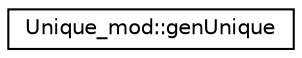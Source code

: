 digraph "Graphical Class Hierarchy"
{
 // LATEX_PDF_SIZE
  edge [fontname="Helvetica",fontsize="10",labelfontname="Helvetica",labelfontsize="10"];
  node [fontname="Helvetica",fontsize="10",shape=record];
  rankdir="LR";
  Node0 [label="Unique_mod::genUnique",height=0.2,width=0.4,color="black", fillcolor="white", style="filled",URL="$interfaceUnique__mod_1_1genUnique.html",tooltip="Generate and return a vector of unique values in the input array."];
}
